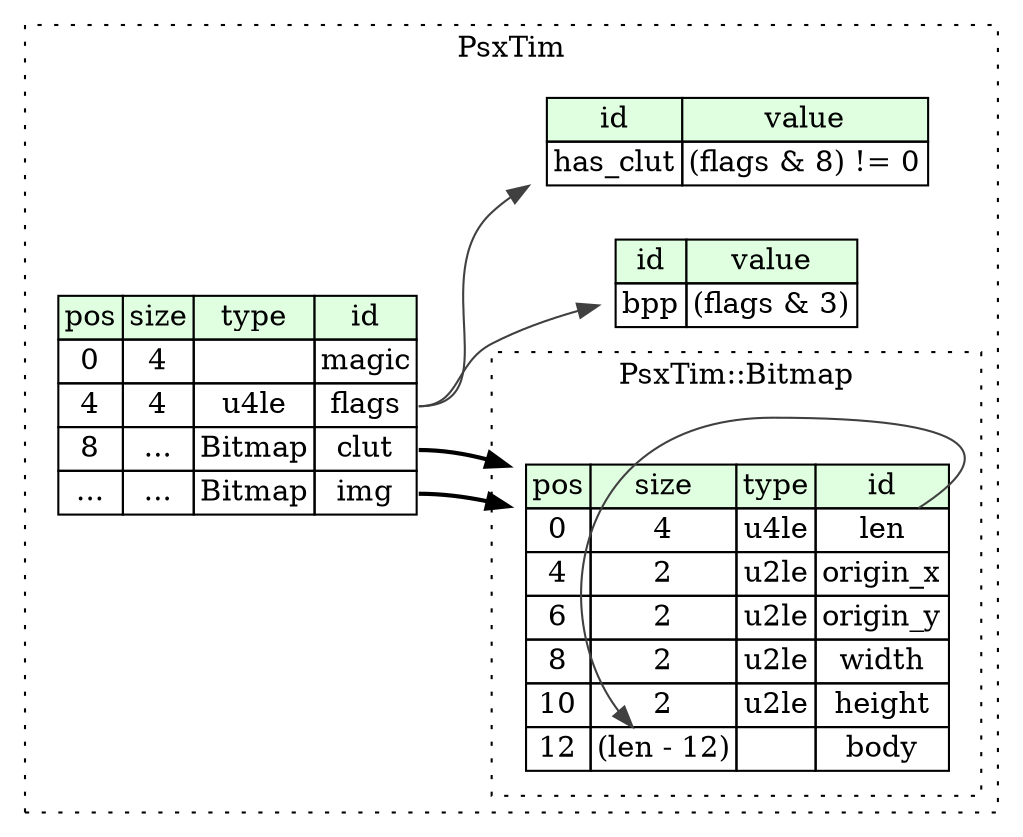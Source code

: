 digraph {
	rankdir=LR;
	node [shape=plaintext];
	subgraph cluster__psx_tim {
		label="PsxTim";
		graph[style=dotted];

		psx_tim__seq [label=<<TABLE BORDER="0" CELLBORDER="1" CELLSPACING="0">
			<TR><TD BGCOLOR="#E0FFE0">pos</TD><TD BGCOLOR="#E0FFE0">size</TD><TD BGCOLOR="#E0FFE0">type</TD><TD BGCOLOR="#E0FFE0">id</TD></TR>
			<TR><TD PORT="magic_pos">0</TD><TD PORT="magic_size">4</TD><TD></TD><TD PORT="magic_type">magic</TD></TR>
			<TR><TD PORT="flags_pos">4</TD><TD PORT="flags_size">4</TD><TD>u4le</TD><TD PORT="flags_type">flags</TD></TR>
			<TR><TD PORT="clut_pos">8</TD><TD PORT="clut_size">...</TD><TD>Bitmap</TD><TD PORT="clut_type">clut</TD></TR>
			<TR><TD PORT="img_pos">...</TD><TD PORT="img_size">...</TD><TD>Bitmap</TD><TD PORT="img_type">img</TD></TR>
		</TABLE>>];
		psx_tim__inst__has_clut [label=<<TABLE BORDER="0" CELLBORDER="1" CELLSPACING="0">
			<TR><TD BGCOLOR="#E0FFE0">id</TD><TD BGCOLOR="#E0FFE0">value</TD></TR>
			<TR><TD>has_clut</TD><TD>(flags &amp; 8) != 0</TD></TR>
		</TABLE>>];
		psx_tim__inst__bpp [label=<<TABLE BORDER="0" CELLBORDER="1" CELLSPACING="0">
			<TR><TD BGCOLOR="#E0FFE0">id</TD><TD BGCOLOR="#E0FFE0">value</TD></TR>
			<TR><TD>bpp</TD><TD>(flags &amp; 3)</TD></TR>
		</TABLE>>];
		subgraph cluster__bitmap {
			label="PsxTim::Bitmap";
			graph[style=dotted];

			bitmap__seq [label=<<TABLE BORDER="0" CELLBORDER="1" CELLSPACING="0">
				<TR><TD BGCOLOR="#E0FFE0">pos</TD><TD BGCOLOR="#E0FFE0">size</TD><TD BGCOLOR="#E0FFE0">type</TD><TD BGCOLOR="#E0FFE0">id</TD></TR>
				<TR><TD PORT="len_pos">0</TD><TD PORT="len_size">4</TD><TD>u4le</TD><TD PORT="len_type">len</TD></TR>
				<TR><TD PORT="origin_x_pos">4</TD><TD PORT="origin_x_size">2</TD><TD>u2le</TD><TD PORT="origin_x_type">origin_x</TD></TR>
				<TR><TD PORT="origin_y_pos">6</TD><TD PORT="origin_y_size">2</TD><TD>u2le</TD><TD PORT="origin_y_type">origin_y</TD></TR>
				<TR><TD PORT="width_pos">8</TD><TD PORT="width_size">2</TD><TD>u2le</TD><TD PORT="width_type">width</TD></TR>
				<TR><TD PORT="height_pos">10</TD><TD PORT="height_size">2</TD><TD>u2le</TD><TD PORT="height_type">height</TD></TR>
				<TR><TD PORT="body_pos">12</TD><TD PORT="body_size">(len - 12)</TD><TD></TD><TD PORT="body_type">body</TD></TR>
			</TABLE>>];
		}
	}
	psx_tim__seq:clut_type -> bitmap__seq [style=bold];
	psx_tim__seq:img_type -> bitmap__seq [style=bold];
	psx_tim__seq:flags_type -> psx_tim__inst__has_clut [color="#404040"];
	psx_tim__seq:flags_type -> psx_tim__inst__bpp [color="#404040"];
	bitmap__seq:len_type -> bitmap__seq:body_size [color="#404040"];
}
